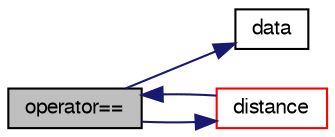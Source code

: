 digraph "operator=="
{
  bgcolor="transparent";
  edge [fontname="FreeSans",fontsize="10",labelfontname="FreeSans",labelfontsize="10"];
  node [fontname="FreeSans",fontsize="10",shape=record];
  rankdir="LR";
  Node168 [label="operator==",height=0.2,width=0.4,color="black", fillcolor="grey75", style="filled", fontcolor="black"];
  Node168 -> Node169 [color="midnightblue",fontsize="10",style="solid",fontname="FreeSans"];
  Node169 [label="data",height=0.2,width=0.4,color="black",URL="$a25134.html#ad7f8023f823553543ca50bd5d11b877b"];
  Node168 -> Node170 [color="midnightblue",fontsize="10",style="solid",fontname="FreeSans"];
  Node170 [label="distance",height=0.2,width=0.4,color="red",URL="$a25134.html#a251b2bdba737b19bc01986128ec87141"];
  Node170 -> Node168 [color="midnightblue",fontsize="10",style="solid",fontname="FreeSans"];
}
